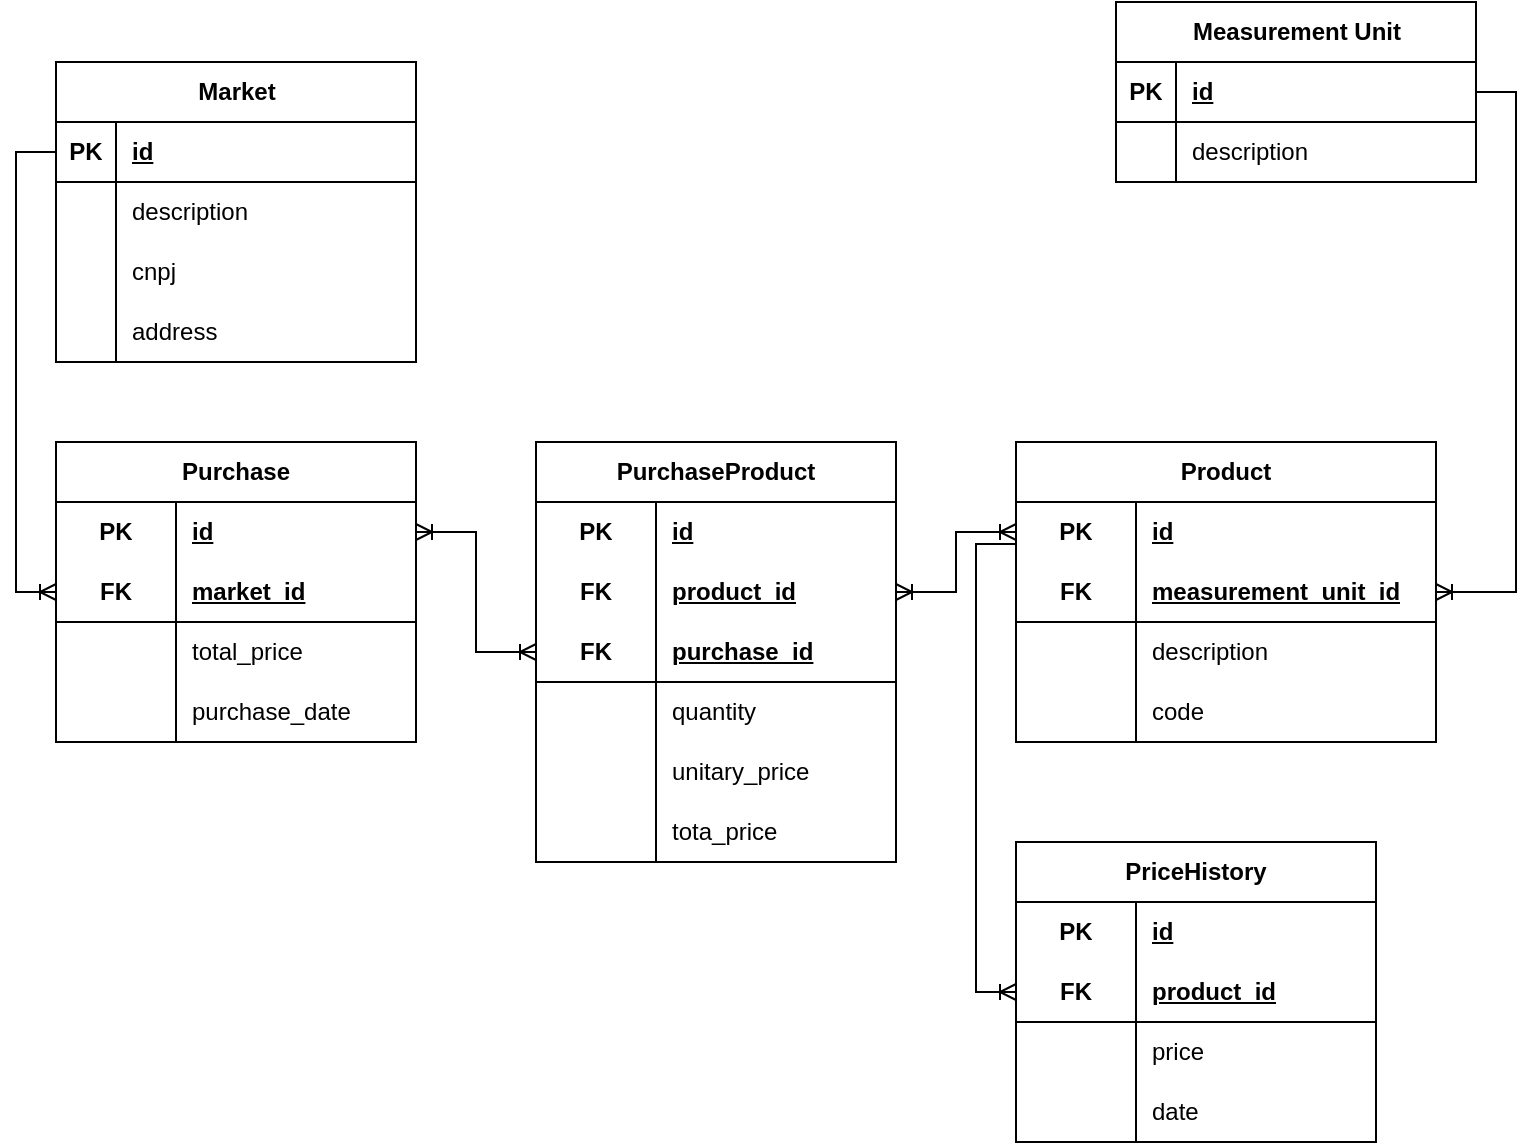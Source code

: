 <mxfile version="25.0.1">
  <diagram name="Page-1" id="oAcBNQu0UN-i6C-5sllw">
    <mxGraphModel dx="468" dy="588" grid="1" gridSize="10" guides="1" tooltips="1" connect="1" arrows="1" fold="1" page="1" pageScale="1" pageWidth="850" pageHeight="1100" math="0" shadow="0">
      <root>
        <mxCell id="0" />
        <mxCell id="1" parent="0" />
        <mxCell id="usZu_g5wNioqYSVMwO-r-3" value="Market" style="shape=table;startSize=30;container=1;collapsible=1;childLayout=tableLayout;fixedRows=1;rowLines=0;fontStyle=1;align=center;resizeLast=1;html=1;" parent="1" vertex="1">
          <mxGeometry x="40" y="50" width="180" height="150" as="geometry">
            <mxRectangle x="70" y="130" width="80" height="30" as="alternateBounds" />
          </mxGeometry>
        </mxCell>
        <mxCell id="usZu_g5wNioqYSVMwO-r-4" value="" style="shape=tableRow;horizontal=0;startSize=0;swimlaneHead=0;swimlaneBody=0;fillColor=none;collapsible=0;dropTarget=0;points=[[0,0.5],[1,0.5]];portConstraint=eastwest;top=0;left=0;right=0;bottom=1;" parent="usZu_g5wNioqYSVMwO-r-3" vertex="1">
          <mxGeometry y="30" width="180" height="30" as="geometry" />
        </mxCell>
        <mxCell id="usZu_g5wNioqYSVMwO-r-5" value="PK" style="shape=partialRectangle;connectable=0;fillColor=none;top=0;left=0;bottom=0;right=0;fontStyle=1;overflow=hidden;whiteSpace=wrap;html=1;" parent="usZu_g5wNioqYSVMwO-r-4" vertex="1">
          <mxGeometry width="30" height="30" as="geometry">
            <mxRectangle width="30" height="30" as="alternateBounds" />
          </mxGeometry>
        </mxCell>
        <mxCell id="usZu_g5wNioqYSVMwO-r-6" value="id" style="shape=partialRectangle;connectable=0;fillColor=none;top=0;left=0;bottom=0;right=0;align=left;spacingLeft=6;fontStyle=5;overflow=hidden;whiteSpace=wrap;html=1;" parent="usZu_g5wNioqYSVMwO-r-4" vertex="1">
          <mxGeometry x="30" width="150" height="30" as="geometry">
            <mxRectangle width="150" height="30" as="alternateBounds" />
          </mxGeometry>
        </mxCell>
        <mxCell id="usZu_g5wNioqYSVMwO-r-7" value="" style="shape=tableRow;horizontal=0;startSize=0;swimlaneHead=0;swimlaneBody=0;fillColor=none;collapsible=0;dropTarget=0;points=[[0,0.5],[1,0.5]];portConstraint=eastwest;top=0;left=0;right=0;bottom=0;" parent="usZu_g5wNioqYSVMwO-r-3" vertex="1">
          <mxGeometry y="60" width="180" height="30" as="geometry" />
        </mxCell>
        <mxCell id="usZu_g5wNioqYSVMwO-r-8" value="" style="shape=partialRectangle;connectable=0;fillColor=none;top=0;left=0;bottom=0;right=0;editable=1;overflow=hidden;whiteSpace=wrap;html=1;" parent="usZu_g5wNioqYSVMwO-r-7" vertex="1">
          <mxGeometry width="30" height="30" as="geometry">
            <mxRectangle width="30" height="30" as="alternateBounds" />
          </mxGeometry>
        </mxCell>
        <mxCell id="usZu_g5wNioqYSVMwO-r-9" value="description" style="shape=partialRectangle;connectable=0;fillColor=none;top=0;left=0;bottom=0;right=0;align=left;spacingLeft=6;overflow=hidden;whiteSpace=wrap;html=1;" parent="usZu_g5wNioqYSVMwO-r-7" vertex="1">
          <mxGeometry x="30" width="150" height="30" as="geometry">
            <mxRectangle width="150" height="30" as="alternateBounds" />
          </mxGeometry>
        </mxCell>
        <mxCell id="usZu_g5wNioqYSVMwO-r-10" value="" style="shape=tableRow;horizontal=0;startSize=0;swimlaneHead=0;swimlaneBody=0;fillColor=none;collapsible=0;dropTarget=0;points=[[0,0.5],[1,0.5]];portConstraint=eastwest;top=0;left=0;right=0;bottom=0;" parent="usZu_g5wNioqYSVMwO-r-3" vertex="1">
          <mxGeometry y="90" width="180" height="30" as="geometry" />
        </mxCell>
        <mxCell id="usZu_g5wNioqYSVMwO-r-11" value="" style="shape=partialRectangle;connectable=0;fillColor=none;top=0;left=0;bottom=0;right=0;editable=1;overflow=hidden;whiteSpace=wrap;html=1;" parent="usZu_g5wNioqYSVMwO-r-10" vertex="1">
          <mxGeometry width="30" height="30" as="geometry">
            <mxRectangle width="30" height="30" as="alternateBounds" />
          </mxGeometry>
        </mxCell>
        <mxCell id="usZu_g5wNioqYSVMwO-r-12" value="cnpj" style="shape=partialRectangle;connectable=0;fillColor=none;top=0;left=0;bottom=0;right=0;align=left;spacingLeft=6;overflow=hidden;whiteSpace=wrap;html=1;" parent="usZu_g5wNioqYSVMwO-r-10" vertex="1">
          <mxGeometry x="30" width="150" height="30" as="geometry">
            <mxRectangle width="150" height="30" as="alternateBounds" />
          </mxGeometry>
        </mxCell>
        <mxCell id="usZu_g5wNioqYSVMwO-r-13" value="" style="shape=tableRow;horizontal=0;startSize=0;swimlaneHead=0;swimlaneBody=0;fillColor=none;collapsible=0;dropTarget=0;points=[[0,0.5],[1,0.5]];portConstraint=eastwest;top=0;left=0;right=0;bottom=0;" parent="usZu_g5wNioqYSVMwO-r-3" vertex="1">
          <mxGeometry y="120" width="180" height="30" as="geometry" />
        </mxCell>
        <mxCell id="usZu_g5wNioqYSVMwO-r-14" value="" style="shape=partialRectangle;connectable=0;fillColor=none;top=0;left=0;bottom=0;right=0;editable=1;overflow=hidden;whiteSpace=wrap;html=1;" parent="usZu_g5wNioqYSVMwO-r-13" vertex="1">
          <mxGeometry width="30" height="30" as="geometry">
            <mxRectangle width="30" height="30" as="alternateBounds" />
          </mxGeometry>
        </mxCell>
        <mxCell id="usZu_g5wNioqYSVMwO-r-15" value="address" style="shape=partialRectangle;connectable=0;fillColor=none;top=0;left=0;bottom=0;right=0;align=left;spacingLeft=6;overflow=hidden;whiteSpace=wrap;html=1;" parent="usZu_g5wNioqYSVMwO-r-13" vertex="1">
          <mxGeometry x="30" width="150" height="30" as="geometry">
            <mxRectangle width="150" height="30" as="alternateBounds" />
          </mxGeometry>
        </mxCell>
        <mxCell id="usZu_g5wNioqYSVMwO-r-29" value="Product" style="shape=table;startSize=30;container=1;collapsible=1;childLayout=tableLayout;fixedRows=1;rowLines=0;fontStyle=1;align=center;resizeLast=1;html=1;whiteSpace=wrap;" parent="1" vertex="1">
          <mxGeometry x="520" y="240" width="210" height="150" as="geometry" />
        </mxCell>
        <mxCell id="usZu_g5wNioqYSVMwO-r-30" value="" style="shape=tableRow;horizontal=0;startSize=0;swimlaneHead=0;swimlaneBody=0;fillColor=none;collapsible=0;dropTarget=0;points=[[0,0.5],[1,0.5]];portConstraint=eastwest;top=0;left=0;right=0;bottom=0;html=1;" parent="usZu_g5wNioqYSVMwO-r-29" vertex="1">
          <mxGeometry y="30" width="210" height="30" as="geometry" />
        </mxCell>
        <mxCell id="usZu_g5wNioqYSVMwO-r-31" value="PK" style="shape=partialRectangle;connectable=0;fillColor=none;top=0;left=0;bottom=0;right=0;fontStyle=1;overflow=hidden;html=1;whiteSpace=wrap;" parent="usZu_g5wNioqYSVMwO-r-30" vertex="1">
          <mxGeometry width="60" height="30" as="geometry">
            <mxRectangle width="60" height="30" as="alternateBounds" />
          </mxGeometry>
        </mxCell>
        <mxCell id="usZu_g5wNioqYSVMwO-r-32" value="id" style="shape=partialRectangle;connectable=0;fillColor=none;top=0;left=0;bottom=0;right=0;align=left;spacingLeft=6;fontStyle=5;overflow=hidden;html=1;whiteSpace=wrap;" parent="usZu_g5wNioqYSVMwO-r-30" vertex="1">
          <mxGeometry x="60" width="150" height="30" as="geometry">
            <mxRectangle width="150" height="30" as="alternateBounds" />
          </mxGeometry>
        </mxCell>
        <mxCell id="usZu_g5wNioqYSVMwO-r-33" value="" style="shape=tableRow;horizontal=0;startSize=0;swimlaneHead=0;swimlaneBody=0;fillColor=none;collapsible=0;dropTarget=0;points=[[0,0.5],[1,0.5]];portConstraint=eastwest;top=0;left=0;right=0;bottom=1;html=1;" parent="usZu_g5wNioqYSVMwO-r-29" vertex="1">
          <mxGeometry y="60" width="210" height="30" as="geometry" />
        </mxCell>
        <mxCell id="usZu_g5wNioqYSVMwO-r-34" value="FK" style="shape=partialRectangle;connectable=0;fillColor=none;top=0;left=0;bottom=0;right=0;fontStyle=1;overflow=hidden;html=1;whiteSpace=wrap;" parent="usZu_g5wNioqYSVMwO-r-33" vertex="1">
          <mxGeometry width="60" height="30" as="geometry">
            <mxRectangle width="60" height="30" as="alternateBounds" />
          </mxGeometry>
        </mxCell>
        <mxCell id="usZu_g5wNioqYSVMwO-r-35" value="measurement_unit_id" style="shape=partialRectangle;connectable=0;fillColor=none;top=0;left=0;bottom=0;right=0;align=left;spacingLeft=6;fontStyle=5;overflow=hidden;html=1;whiteSpace=wrap;" parent="usZu_g5wNioqYSVMwO-r-33" vertex="1">
          <mxGeometry x="60" width="150" height="30" as="geometry">
            <mxRectangle width="150" height="30" as="alternateBounds" />
          </mxGeometry>
        </mxCell>
        <mxCell id="usZu_g5wNioqYSVMwO-r-36" value="" style="shape=tableRow;horizontal=0;startSize=0;swimlaneHead=0;swimlaneBody=0;fillColor=none;collapsible=0;dropTarget=0;points=[[0,0.5],[1,0.5]];portConstraint=eastwest;top=0;left=0;right=0;bottom=0;html=1;" parent="usZu_g5wNioqYSVMwO-r-29" vertex="1">
          <mxGeometry y="90" width="210" height="30" as="geometry" />
        </mxCell>
        <mxCell id="usZu_g5wNioqYSVMwO-r-37" value="" style="shape=partialRectangle;connectable=0;fillColor=none;top=0;left=0;bottom=0;right=0;editable=1;overflow=hidden;html=1;whiteSpace=wrap;" parent="usZu_g5wNioqYSVMwO-r-36" vertex="1">
          <mxGeometry width="60" height="30" as="geometry">
            <mxRectangle width="60" height="30" as="alternateBounds" />
          </mxGeometry>
        </mxCell>
        <mxCell id="usZu_g5wNioqYSVMwO-r-38" value="description" style="shape=partialRectangle;connectable=0;fillColor=none;top=0;left=0;bottom=0;right=0;align=left;spacingLeft=6;overflow=hidden;html=1;whiteSpace=wrap;" parent="usZu_g5wNioqYSVMwO-r-36" vertex="1">
          <mxGeometry x="60" width="150" height="30" as="geometry">
            <mxRectangle width="150" height="30" as="alternateBounds" />
          </mxGeometry>
        </mxCell>
        <mxCell id="usZu_g5wNioqYSVMwO-r-65" value="" style="shape=tableRow;horizontal=0;startSize=0;swimlaneHead=0;swimlaneBody=0;fillColor=none;collapsible=0;dropTarget=0;points=[[0,0.5],[1,0.5]];portConstraint=eastwest;top=0;left=0;right=0;bottom=0;html=1;" parent="usZu_g5wNioqYSVMwO-r-29" vertex="1">
          <mxGeometry y="120" width="210" height="30" as="geometry" />
        </mxCell>
        <mxCell id="usZu_g5wNioqYSVMwO-r-66" value="" style="shape=partialRectangle;connectable=0;fillColor=none;top=0;left=0;bottom=0;right=0;editable=1;overflow=hidden;html=1;whiteSpace=wrap;" parent="usZu_g5wNioqYSVMwO-r-65" vertex="1">
          <mxGeometry width="60" height="30" as="geometry">
            <mxRectangle width="60" height="30" as="alternateBounds" />
          </mxGeometry>
        </mxCell>
        <mxCell id="usZu_g5wNioqYSVMwO-r-67" value="code" style="shape=partialRectangle;connectable=0;fillColor=none;top=0;left=0;bottom=0;right=0;align=left;spacingLeft=6;overflow=hidden;html=1;whiteSpace=wrap;" parent="usZu_g5wNioqYSVMwO-r-65" vertex="1">
          <mxGeometry x="60" width="150" height="30" as="geometry">
            <mxRectangle width="150" height="30" as="alternateBounds" />
          </mxGeometry>
        </mxCell>
        <mxCell id="usZu_g5wNioqYSVMwO-r-52" value="Measurement Unit" style="shape=table;startSize=30;container=1;collapsible=1;childLayout=tableLayout;fixedRows=1;rowLines=0;fontStyle=1;align=center;resizeLast=1;html=1;" parent="1" vertex="1">
          <mxGeometry x="570" y="20" width="180" height="90" as="geometry" />
        </mxCell>
        <mxCell id="usZu_g5wNioqYSVMwO-r-53" value="" style="shape=tableRow;horizontal=0;startSize=0;swimlaneHead=0;swimlaneBody=0;fillColor=none;collapsible=0;dropTarget=0;points=[[0,0.5],[1,0.5]];portConstraint=eastwest;top=0;left=0;right=0;bottom=1;" parent="usZu_g5wNioqYSVMwO-r-52" vertex="1">
          <mxGeometry y="30" width="180" height="30" as="geometry" />
        </mxCell>
        <mxCell id="usZu_g5wNioqYSVMwO-r-54" value="PK" style="shape=partialRectangle;connectable=0;fillColor=none;top=0;left=0;bottom=0;right=0;fontStyle=1;overflow=hidden;whiteSpace=wrap;html=1;" parent="usZu_g5wNioqYSVMwO-r-53" vertex="1">
          <mxGeometry width="30" height="30" as="geometry">
            <mxRectangle width="30" height="30" as="alternateBounds" />
          </mxGeometry>
        </mxCell>
        <mxCell id="usZu_g5wNioqYSVMwO-r-55" value="id" style="shape=partialRectangle;connectable=0;fillColor=none;top=0;left=0;bottom=0;right=0;align=left;spacingLeft=6;fontStyle=5;overflow=hidden;whiteSpace=wrap;html=1;" parent="usZu_g5wNioqYSVMwO-r-53" vertex="1">
          <mxGeometry x="30" width="150" height="30" as="geometry">
            <mxRectangle width="150" height="30" as="alternateBounds" />
          </mxGeometry>
        </mxCell>
        <mxCell id="usZu_g5wNioqYSVMwO-r-56" value="" style="shape=tableRow;horizontal=0;startSize=0;swimlaneHead=0;swimlaneBody=0;fillColor=none;collapsible=0;dropTarget=0;points=[[0,0.5],[1,0.5]];portConstraint=eastwest;top=0;left=0;right=0;bottom=0;" parent="usZu_g5wNioqYSVMwO-r-52" vertex="1">
          <mxGeometry y="60" width="180" height="30" as="geometry" />
        </mxCell>
        <mxCell id="usZu_g5wNioqYSVMwO-r-57" value="" style="shape=partialRectangle;connectable=0;fillColor=none;top=0;left=0;bottom=0;right=0;editable=1;overflow=hidden;whiteSpace=wrap;html=1;" parent="usZu_g5wNioqYSVMwO-r-56" vertex="1">
          <mxGeometry width="30" height="30" as="geometry">
            <mxRectangle width="30" height="30" as="alternateBounds" />
          </mxGeometry>
        </mxCell>
        <mxCell id="usZu_g5wNioqYSVMwO-r-58" value="description" style="shape=partialRectangle;connectable=0;fillColor=none;top=0;left=0;bottom=0;right=0;align=left;spacingLeft=6;overflow=hidden;whiteSpace=wrap;html=1;" parent="usZu_g5wNioqYSVMwO-r-56" vertex="1">
          <mxGeometry x="30" width="150" height="30" as="geometry">
            <mxRectangle width="150" height="30" as="alternateBounds" />
          </mxGeometry>
        </mxCell>
        <mxCell id="fmXBE_0B0u6G-zbOLbCh-77" style="edgeStyle=orthogonalEdgeStyle;rounded=0;orthogonalLoop=1;jettySize=auto;html=1;exitX=0;exitY=0.5;exitDx=0;exitDy=0;entryX=1;entryY=0.5;entryDx=0;entryDy=0;startArrow=ERoneToMany;startFill=0;endArrow=ERoneToMany;endFill=0;" edge="1" parent="1" source="fmXBE_0B0u6G-zbOLbCh-1" target="fmXBE_0B0u6G-zbOLbCh-33">
          <mxGeometry relative="1" as="geometry" />
        </mxCell>
        <mxCell id="fmXBE_0B0u6G-zbOLbCh-1" value="PurchaseProduct" style="shape=table;startSize=30;container=1;collapsible=1;childLayout=tableLayout;fixedRows=1;rowLines=0;fontStyle=1;align=center;resizeLast=1;html=1;whiteSpace=wrap;" vertex="1" parent="1">
          <mxGeometry x="280" y="240" width="180" height="210" as="geometry" />
        </mxCell>
        <mxCell id="fmXBE_0B0u6G-zbOLbCh-2" value="" style="shape=tableRow;horizontal=0;startSize=0;swimlaneHead=0;swimlaneBody=0;fillColor=none;collapsible=0;dropTarget=0;points=[[0,0.5],[1,0.5]];portConstraint=eastwest;top=0;left=0;right=0;bottom=0;html=1;" vertex="1" parent="fmXBE_0B0u6G-zbOLbCh-1">
          <mxGeometry y="30" width="180" height="30" as="geometry" />
        </mxCell>
        <mxCell id="fmXBE_0B0u6G-zbOLbCh-3" value="PK" style="shape=partialRectangle;connectable=0;fillColor=none;top=0;left=0;bottom=0;right=0;fontStyle=1;overflow=hidden;html=1;whiteSpace=wrap;" vertex="1" parent="fmXBE_0B0u6G-zbOLbCh-2">
          <mxGeometry width="60" height="30" as="geometry">
            <mxRectangle width="60" height="30" as="alternateBounds" />
          </mxGeometry>
        </mxCell>
        <mxCell id="fmXBE_0B0u6G-zbOLbCh-4" value="id" style="shape=partialRectangle;connectable=0;fillColor=none;top=0;left=0;bottom=0;right=0;align=left;spacingLeft=6;fontStyle=5;overflow=hidden;html=1;whiteSpace=wrap;" vertex="1" parent="fmXBE_0B0u6G-zbOLbCh-2">
          <mxGeometry x="60" width="120" height="30" as="geometry">
            <mxRectangle width="120" height="30" as="alternateBounds" />
          </mxGeometry>
        </mxCell>
        <mxCell id="fmXBE_0B0u6G-zbOLbCh-23" value="" style="shape=tableRow;horizontal=0;startSize=0;swimlaneHead=0;swimlaneBody=0;fillColor=none;collapsible=0;dropTarget=0;points=[[0,0.5],[1,0.5]];portConstraint=eastwest;top=0;left=0;right=0;bottom=0;html=1;" vertex="1" parent="fmXBE_0B0u6G-zbOLbCh-1">
          <mxGeometry y="60" width="180" height="30" as="geometry" />
        </mxCell>
        <mxCell id="fmXBE_0B0u6G-zbOLbCh-24" value="FK" style="shape=partialRectangle;connectable=0;fillColor=none;top=0;left=0;bottom=0;right=0;fontStyle=1;overflow=hidden;html=1;whiteSpace=wrap;" vertex="1" parent="fmXBE_0B0u6G-zbOLbCh-23">
          <mxGeometry width="60" height="30" as="geometry">
            <mxRectangle width="60" height="30" as="alternateBounds" />
          </mxGeometry>
        </mxCell>
        <mxCell id="fmXBE_0B0u6G-zbOLbCh-25" value="product_id" style="shape=partialRectangle;connectable=0;fillColor=none;top=0;left=0;bottom=0;right=0;align=left;spacingLeft=6;fontStyle=5;overflow=hidden;html=1;whiteSpace=wrap;" vertex="1" parent="fmXBE_0B0u6G-zbOLbCh-23">
          <mxGeometry x="60" width="120" height="30" as="geometry">
            <mxRectangle width="120" height="30" as="alternateBounds" />
          </mxGeometry>
        </mxCell>
        <mxCell id="fmXBE_0B0u6G-zbOLbCh-5" value="" style="shape=tableRow;horizontal=0;startSize=0;swimlaneHead=0;swimlaneBody=0;fillColor=none;collapsible=0;dropTarget=0;points=[[0,0.5],[1,0.5]];portConstraint=eastwest;top=0;left=0;right=0;bottom=1;html=1;" vertex="1" parent="fmXBE_0B0u6G-zbOLbCh-1">
          <mxGeometry y="90" width="180" height="30" as="geometry" />
        </mxCell>
        <mxCell id="fmXBE_0B0u6G-zbOLbCh-6" value="FK" style="shape=partialRectangle;connectable=0;fillColor=none;top=0;left=0;bottom=0;right=0;fontStyle=1;overflow=hidden;html=1;whiteSpace=wrap;" vertex="1" parent="fmXBE_0B0u6G-zbOLbCh-5">
          <mxGeometry width="60" height="30" as="geometry">
            <mxRectangle width="60" height="30" as="alternateBounds" />
          </mxGeometry>
        </mxCell>
        <mxCell id="fmXBE_0B0u6G-zbOLbCh-7" value="purchase_id" style="shape=partialRectangle;connectable=0;fillColor=none;top=0;left=0;bottom=0;right=0;align=left;spacingLeft=6;fontStyle=5;overflow=hidden;html=1;whiteSpace=wrap;" vertex="1" parent="fmXBE_0B0u6G-zbOLbCh-5">
          <mxGeometry x="60" width="120" height="30" as="geometry">
            <mxRectangle width="120" height="30" as="alternateBounds" />
          </mxGeometry>
        </mxCell>
        <mxCell id="fmXBE_0B0u6G-zbOLbCh-8" value="" style="shape=tableRow;horizontal=0;startSize=0;swimlaneHead=0;swimlaneBody=0;fillColor=none;collapsible=0;dropTarget=0;points=[[0,0.5],[1,0.5]];portConstraint=eastwest;top=0;left=0;right=0;bottom=0;html=1;" vertex="1" parent="fmXBE_0B0u6G-zbOLbCh-1">
          <mxGeometry y="120" width="180" height="30" as="geometry" />
        </mxCell>
        <mxCell id="fmXBE_0B0u6G-zbOLbCh-9" value="" style="shape=partialRectangle;connectable=0;fillColor=none;top=0;left=0;bottom=0;right=0;editable=1;overflow=hidden;html=1;whiteSpace=wrap;" vertex="1" parent="fmXBE_0B0u6G-zbOLbCh-8">
          <mxGeometry width="60" height="30" as="geometry">
            <mxRectangle width="60" height="30" as="alternateBounds" />
          </mxGeometry>
        </mxCell>
        <mxCell id="fmXBE_0B0u6G-zbOLbCh-10" value="quantity" style="shape=partialRectangle;connectable=0;fillColor=none;top=0;left=0;bottom=0;right=0;align=left;spacingLeft=6;overflow=hidden;html=1;whiteSpace=wrap;" vertex="1" parent="fmXBE_0B0u6G-zbOLbCh-8">
          <mxGeometry x="60" width="120" height="30" as="geometry">
            <mxRectangle width="120" height="30" as="alternateBounds" />
          </mxGeometry>
        </mxCell>
        <mxCell id="fmXBE_0B0u6G-zbOLbCh-11" value="" style="shape=tableRow;horizontal=0;startSize=0;swimlaneHead=0;swimlaneBody=0;fillColor=none;collapsible=0;dropTarget=0;points=[[0,0.5],[1,0.5]];portConstraint=eastwest;top=0;left=0;right=0;bottom=0;html=1;" vertex="1" parent="fmXBE_0B0u6G-zbOLbCh-1">
          <mxGeometry y="150" width="180" height="30" as="geometry" />
        </mxCell>
        <mxCell id="fmXBE_0B0u6G-zbOLbCh-12" value="" style="shape=partialRectangle;connectable=0;fillColor=none;top=0;left=0;bottom=0;right=0;editable=1;overflow=hidden;html=1;whiteSpace=wrap;" vertex="1" parent="fmXBE_0B0u6G-zbOLbCh-11">
          <mxGeometry width="60" height="30" as="geometry">
            <mxRectangle width="60" height="30" as="alternateBounds" />
          </mxGeometry>
        </mxCell>
        <mxCell id="fmXBE_0B0u6G-zbOLbCh-13" value="unitary_price" style="shape=partialRectangle;connectable=0;fillColor=none;top=0;left=0;bottom=0;right=0;align=left;spacingLeft=6;overflow=hidden;html=1;whiteSpace=wrap;" vertex="1" parent="fmXBE_0B0u6G-zbOLbCh-11">
          <mxGeometry x="60" width="120" height="30" as="geometry">
            <mxRectangle width="120" height="30" as="alternateBounds" />
          </mxGeometry>
        </mxCell>
        <mxCell id="fmXBE_0B0u6G-zbOLbCh-14" value="" style="shape=tableRow;horizontal=0;startSize=0;swimlaneHead=0;swimlaneBody=0;fillColor=none;collapsible=0;dropTarget=0;points=[[0,0.5],[1,0.5]];portConstraint=eastwest;top=0;left=0;right=0;bottom=0;html=1;" vertex="1" parent="fmXBE_0B0u6G-zbOLbCh-1">
          <mxGeometry y="180" width="180" height="30" as="geometry" />
        </mxCell>
        <mxCell id="fmXBE_0B0u6G-zbOLbCh-15" value="" style="shape=partialRectangle;connectable=0;fillColor=none;top=0;left=0;bottom=0;right=0;editable=1;overflow=hidden;html=1;whiteSpace=wrap;" vertex="1" parent="fmXBE_0B0u6G-zbOLbCh-14">
          <mxGeometry width="60" height="30" as="geometry">
            <mxRectangle width="60" height="30" as="alternateBounds" />
          </mxGeometry>
        </mxCell>
        <mxCell id="fmXBE_0B0u6G-zbOLbCh-16" value="tota_price" style="shape=partialRectangle;connectable=0;fillColor=none;top=0;left=0;bottom=0;right=0;align=left;spacingLeft=6;overflow=hidden;html=1;whiteSpace=wrap;" vertex="1" parent="fmXBE_0B0u6G-zbOLbCh-14">
          <mxGeometry x="60" width="120" height="30" as="geometry">
            <mxRectangle width="120" height="30" as="alternateBounds" />
          </mxGeometry>
        </mxCell>
        <mxCell id="fmXBE_0B0u6G-zbOLbCh-32" value="Purchase" style="shape=table;startSize=30;container=1;collapsible=1;childLayout=tableLayout;fixedRows=1;rowLines=0;fontStyle=1;align=center;resizeLast=1;html=1;whiteSpace=wrap;" vertex="1" parent="1">
          <mxGeometry x="40" y="240" width="180" height="150" as="geometry" />
        </mxCell>
        <mxCell id="fmXBE_0B0u6G-zbOLbCh-33" value="" style="shape=tableRow;horizontal=0;startSize=0;swimlaneHead=0;swimlaneBody=0;fillColor=none;collapsible=0;dropTarget=0;points=[[0,0.5],[1,0.5]];portConstraint=eastwest;top=0;left=0;right=0;bottom=0;html=1;" vertex="1" parent="fmXBE_0B0u6G-zbOLbCh-32">
          <mxGeometry y="30" width="180" height="30" as="geometry" />
        </mxCell>
        <mxCell id="fmXBE_0B0u6G-zbOLbCh-34" value="PK" style="shape=partialRectangle;connectable=0;fillColor=none;top=0;left=0;bottom=0;right=0;fontStyle=1;overflow=hidden;html=1;whiteSpace=wrap;" vertex="1" parent="fmXBE_0B0u6G-zbOLbCh-33">
          <mxGeometry width="60" height="30" as="geometry">
            <mxRectangle width="60" height="30" as="alternateBounds" />
          </mxGeometry>
        </mxCell>
        <mxCell id="fmXBE_0B0u6G-zbOLbCh-35" value="id" style="shape=partialRectangle;connectable=0;fillColor=none;top=0;left=0;bottom=0;right=0;align=left;spacingLeft=6;fontStyle=5;overflow=hidden;html=1;whiteSpace=wrap;" vertex="1" parent="fmXBE_0B0u6G-zbOLbCh-33">
          <mxGeometry x="60" width="120" height="30" as="geometry">
            <mxRectangle width="120" height="30" as="alternateBounds" />
          </mxGeometry>
        </mxCell>
        <mxCell id="fmXBE_0B0u6G-zbOLbCh-36" value="" style="shape=tableRow;horizontal=0;startSize=0;swimlaneHead=0;swimlaneBody=0;fillColor=none;collapsible=0;dropTarget=0;points=[[0,0.5],[1,0.5]];portConstraint=eastwest;top=0;left=0;right=0;bottom=1;html=1;" vertex="1" parent="fmXBE_0B0u6G-zbOLbCh-32">
          <mxGeometry y="60" width="180" height="30" as="geometry" />
        </mxCell>
        <mxCell id="fmXBE_0B0u6G-zbOLbCh-37" value="FK" style="shape=partialRectangle;connectable=0;fillColor=none;top=0;left=0;bottom=0;right=0;fontStyle=1;overflow=hidden;html=1;whiteSpace=wrap;" vertex="1" parent="fmXBE_0B0u6G-zbOLbCh-36">
          <mxGeometry width="60" height="30" as="geometry">
            <mxRectangle width="60" height="30" as="alternateBounds" />
          </mxGeometry>
        </mxCell>
        <mxCell id="fmXBE_0B0u6G-zbOLbCh-38" value="market_id" style="shape=partialRectangle;connectable=0;fillColor=none;top=0;left=0;bottom=0;right=0;align=left;spacingLeft=6;fontStyle=5;overflow=hidden;html=1;whiteSpace=wrap;" vertex="1" parent="fmXBE_0B0u6G-zbOLbCh-36">
          <mxGeometry x="60" width="120" height="30" as="geometry">
            <mxRectangle width="120" height="30" as="alternateBounds" />
          </mxGeometry>
        </mxCell>
        <mxCell id="fmXBE_0B0u6G-zbOLbCh-39" value="" style="shape=tableRow;horizontal=0;startSize=0;swimlaneHead=0;swimlaneBody=0;fillColor=none;collapsible=0;dropTarget=0;points=[[0,0.5],[1,0.5]];portConstraint=eastwest;top=0;left=0;right=0;bottom=0;html=1;" vertex="1" parent="fmXBE_0B0u6G-zbOLbCh-32">
          <mxGeometry y="90" width="180" height="30" as="geometry" />
        </mxCell>
        <mxCell id="fmXBE_0B0u6G-zbOLbCh-40" value="" style="shape=partialRectangle;connectable=0;fillColor=none;top=0;left=0;bottom=0;right=0;editable=1;overflow=hidden;html=1;whiteSpace=wrap;" vertex="1" parent="fmXBE_0B0u6G-zbOLbCh-39">
          <mxGeometry width="60" height="30" as="geometry">
            <mxRectangle width="60" height="30" as="alternateBounds" />
          </mxGeometry>
        </mxCell>
        <mxCell id="fmXBE_0B0u6G-zbOLbCh-41" value="total_price" style="shape=partialRectangle;connectable=0;fillColor=none;top=0;left=0;bottom=0;right=0;align=left;spacingLeft=6;overflow=hidden;html=1;whiteSpace=wrap;" vertex="1" parent="fmXBE_0B0u6G-zbOLbCh-39">
          <mxGeometry x="60" width="120" height="30" as="geometry">
            <mxRectangle width="120" height="30" as="alternateBounds" />
          </mxGeometry>
        </mxCell>
        <mxCell id="fmXBE_0B0u6G-zbOLbCh-48" value="" style="shape=tableRow;horizontal=0;startSize=0;swimlaneHead=0;swimlaneBody=0;fillColor=none;collapsible=0;dropTarget=0;points=[[0,0.5],[1,0.5]];portConstraint=eastwest;top=0;left=0;right=0;bottom=0;html=1;" vertex="1" parent="fmXBE_0B0u6G-zbOLbCh-32">
          <mxGeometry y="120" width="180" height="30" as="geometry" />
        </mxCell>
        <mxCell id="fmXBE_0B0u6G-zbOLbCh-49" value="" style="shape=partialRectangle;connectable=0;fillColor=none;top=0;left=0;bottom=0;right=0;editable=1;overflow=hidden;html=1;whiteSpace=wrap;" vertex="1" parent="fmXBE_0B0u6G-zbOLbCh-48">
          <mxGeometry width="60" height="30" as="geometry">
            <mxRectangle width="60" height="30" as="alternateBounds" />
          </mxGeometry>
        </mxCell>
        <mxCell id="fmXBE_0B0u6G-zbOLbCh-50" value="purchase_date" style="shape=partialRectangle;connectable=0;fillColor=none;top=0;left=0;bottom=0;right=0;align=left;spacingLeft=6;overflow=hidden;html=1;whiteSpace=wrap;" vertex="1" parent="fmXBE_0B0u6G-zbOLbCh-48">
          <mxGeometry x="60" width="120" height="30" as="geometry">
            <mxRectangle width="120" height="30" as="alternateBounds" />
          </mxGeometry>
        </mxCell>
        <mxCell id="fmXBE_0B0u6G-zbOLbCh-51" value="PriceHistory" style="shape=table;startSize=30;container=1;collapsible=1;childLayout=tableLayout;fixedRows=1;rowLines=0;fontStyle=1;align=center;resizeLast=1;html=1;whiteSpace=wrap;" vertex="1" parent="1">
          <mxGeometry x="520" y="440" width="180" height="150" as="geometry" />
        </mxCell>
        <mxCell id="fmXBE_0B0u6G-zbOLbCh-52" value="" style="shape=tableRow;horizontal=0;startSize=0;swimlaneHead=0;swimlaneBody=0;fillColor=none;collapsible=0;dropTarget=0;points=[[0,0.5],[1,0.5]];portConstraint=eastwest;top=0;left=0;right=0;bottom=0;html=1;" vertex="1" parent="fmXBE_0B0u6G-zbOLbCh-51">
          <mxGeometry y="30" width="180" height="30" as="geometry" />
        </mxCell>
        <mxCell id="fmXBE_0B0u6G-zbOLbCh-53" value="PK" style="shape=partialRectangle;connectable=0;fillColor=none;top=0;left=0;bottom=0;right=0;fontStyle=1;overflow=hidden;html=1;whiteSpace=wrap;" vertex="1" parent="fmXBE_0B0u6G-zbOLbCh-52">
          <mxGeometry width="60" height="30" as="geometry">
            <mxRectangle width="60" height="30" as="alternateBounds" />
          </mxGeometry>
        </mxCell>
        <mxCell id="fmXBE_0B0u6G-zbOLbCh-54" value="id" style="shape=partialRectangle;connectable=0;fillColor=none;top=0;left=0;bottom=0;right=0;align=left;spacingLeft=6;fontStyle=5;overflow=hidden;html=1;whiteSpace=wrap;" vertex="1" parent="fmXBE_0B0u6G-zbOLbCh-52">
          <mxGeometry x="60" width="120" height="30" as="geometry">
            <mxRectangle width="120" height="30" as="alternateBounds" />
          </mxGeometry>
        </mxCell>
        <mxCell id="fmXBE_0B0u6G-zbOLbCh-55" value="" style="shape=tableRow;horizontal=0;startSize=0;swimlaneHead=0;swimlaneBody=0;fillColor=none;collapsible=0;dropTarget=0;points=[[0,0.5],[1,0.5]];portConstraint=eastwest;top=0;left=0;right=0;bottom=1;html=1;" vertex="1" parent="fmXBE_0B0u6G-zbOLbCh-51">
          <mxGeometry y="60" width="180" height="30" as="geometry" />
        </mxCell>
        <mxCell id="fmXBE_0B0u6G-zbOLbCh-56" value="FK" style="shape=partialRectangle;connectable=0;fillColor=none;top=0;left=0;bottom=0;right=0;fontStyle=1;overflow=hidden;html=1;whiteSpace=wrap;" vertex="1" parent="fmXBE_0B0u6G-zbOLbCh-55">
          <mxGeometry width="60" height="30" as="geometry">
            <mxRectangle width="60" height="30" as="alternateBounds" />
          </mxGeometry>
        </mxCell>
        <mxCell id="fmXBE_0B0u6G-zbOLbCh-57" value="product_id" style="shape=partialRectangle;connectable=0;fillColor=none;top=0;left=0;bottom=0;right=0;align=left;spacingLeft=6;fontStyle=5;overflow=hidden;html=1;whiteSpace=wrap;" vertex="1" parent="fmXBE_0B0u6G-zbOLbCh-55">
          <mxGeometry x="60" width="120" height="30" as="geometry">
            <mxRectangle width="120" height="30" as="alternateBounds" />
          </mxGeometry>
        </mxCell>
        <mxCell id="fmXBE_0B0u6G-zbOLbCh-58" value="" style="shape=tableRow;horizontal=0;startSize=0;swimlaneHead=0;swimlaneBody=0;fillColor=none;collapsible=0;dropTarget=0;points=[[0,0.5],[1,0.5]];portConstraint=eastwest;top=0;left=0;right=0;bottom=0;html=1;" vertex="1" parent="fmXBE_0B0u6G-zbOLbCh-51">
          <mxGeometry y="90" width="180" height="30" as="geometry" />
        </mxCell>
        <mxCell id="fmXBE_0B0u6G-zbOLbCh-59" value="" style="shape=partialRectangle;connectable=0;fillColor=none;top=0;left=0;bottom=0;right=0;editable=1;overflow=hidden;html=1;whiteSpace=wrap;" vertex="1" parent="fmXBE_0B0u6G-zbOLbCh-58">
          <mxGeometry width="60" height="30" as="geometry">
            <mxRectangle width="60" height="30" as="alternateBounds" />
          </mxGeometry>
        </mxCell>
        <mxCell id="fmXBE_0B0u6G-zbOLbCh-60" value="price" style="shape=partialRectangle;connectable=0;fillColor=none;top=0;left=0;bottom=0;right=0;align=left;spacingLeft=6;overflow=hidden;html=1;whiteSpace=wrap;" vertex="1" parent="fmXBE_0B0u6G-zbOLbCh-58">
          <mxGeometry x="60" width="120" height="30" as="geometry">
            <mxRectangle width="120" height="30" as="alternateBounds" />
          </mxGeometry>
        </mxCell>
        <mxCell id="fmXBE_0B0u6G-zbOLbCh-61" value="" style="shape=tableRow;horizontal=0;startSize=0;swimlaneHead=0;swimlaneBody=0;fillColor=none;collapsible=0;dropTarget=0;points=[[0,0.5],[1,0.5]];portConstraint=eastwest;top=0;left=0;right=0;bottom=0;html=1;" vertex="1" parent="fmXBE_0B0u6G-zbOLbCh-51">
          <mxGeometry y="120" width="180" height="30" as="geometry" />
        </mxCell>
        <mxCell id="fmXBE_0B0u6G-zbOLbCh-62" value="" style="shape=partialRectangle;connectable=0;fillColor=none;top=0;left=0;bottom=0;right=0;editable=1;overflow=hidden;html=1;whiteSpace=wrap;" vertex="1" parent="fmXBE_0B0u6G-zbOLbCh-61">
          <mxGeometry width="60" height="30" as="geometry">
            <mxRectangle width="60" height="30" as="alternateBounds" />
          </mxGeometry>
        </mxCell>
        <mxCell id="fmXBE_0B0u6G-zbOLbCh-63" value="date" style="shape=partialRectangle;connectable=0;fillColor=none;top=0;left=0;bottom=0;right=0;align=left;spacingLeft=6;overflow=hidden;html=1;whiteSpace=wrap;" vertex="1" parent="fmXBE_0B0u6G-zbOLbCh-61">
          <mxGeometry x="60" width="120" height="30" as="geometry">
            <mxRectangle width="120" height="30" as="alternateBounds" />
          </mxGeometry>
        </mxCell>
        <mxCell id="fmXBE_0B0u6G-zbOLbCh-76" style="edgeStyle=orthogonalEdgeStyle;rounded=0;orthogonalLoop=1;jettySize=auto;html=1;exitX=0;exitY=0.5;exitDx=0;exitDy=0;entryX=0;entryY=0.5;entryDx=0;entryDy=0;jumpStyle=none;endArrow=ERoneToMany;endFill=0;" edge="1" parent="1" source="usZu_g5wNioqYSVMwO-r-4" target="fmXBE_0B0u6G-zbOLbCh-36">
          <mxGeometry relative="1" as="geometry" />
        </mxCell>
        <mxCell id="fmXBE_0B0u6G-zbOLbCh-78" style="edgeStyle=orthogonalEdgeStyle;rounded=0;orthogonalLoop=1;jettySize=auto;html=1;exitX=1;exitY=0.5;exitDx=0;exitDy=0;entryX=0;entryY=0.5;entryDx=0;entryDy=0;startArrow=ERoneToMany;startFill=0;endArrow=ERoneToMany;endFill=0;" edge="1" parent="1" source="fmXBE_0B0u6G-zbOLbCh-23" target="usZu_g5wNioqYSVMwO-r-30">
          <mxGeometry relative="1" as="geometry" />
        </mxCell>
        <mxCell id="fmXBE_0B0u6G-zbOLbCh-80" style="edgeStyle=orthogonalEdgeStyle;rounded=0;orthogonalLoop=1;jettySize=auto;html=1;exitX=1;exitY=0.5;exitDx=0;exitDy=0;entryX=1;entryY=0.5;entryDx=0;entryDy=0;endArrow=none;endFill=0;startArrow=ERoneToMany;startFill=0;" edge="1" parent="1" source="usZu_g5wNioqYSVMwO-r-33" target="usZu_g5wNioqYSVMwO-r-53">
          <mxGeometry relative="1" as="geometry" />
        </mxCell>
        <mxCell id="fmXBE_0B0u6G-zbOLbCh-81" style="edgeStyle=orthogonalEdgeStyle;rounded=0;orthogonalLoop=1;jettySize=auto;html=1;exitX=0;exitY=0.5;exitDx=0;exitDy=0;entryX=-0.002;entryY=0.701;entryDx=0;entryDy=0;entryPerimeter=0;endArrow=none;endFill=0;startArrow=ERoneToMany;startFill=0;" edge="1" parent="1" source="fmXBE_0B0u6G-zbOLbCh-51" target="usZu_g5wNioqYSVMwO-r-30">
          <mxGeometry relative="1" as="geometry" />
        </mxCell>
      </root>
    </mxGraphModel>
  </diagram>
</mxfile>
